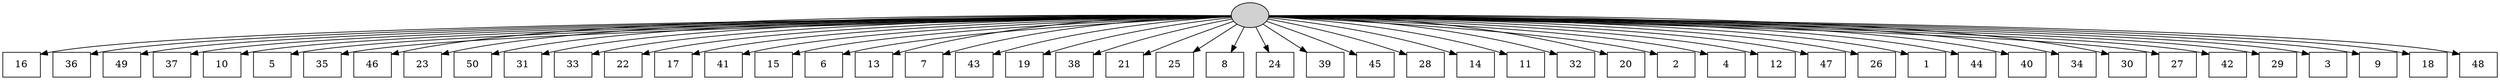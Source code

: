 digraph G {
0[style=filled, fillcolor=grey82, label=""];
1[shape=box,style=filled, fillcolor=white,label="16\n"];
2[shape=box,style=filled, fillcolor=white,label="36\n"];
3[shape=box,style=filled, fillcolor=white,label="49\n"];
4[shape=box,style=filled, fillcolor=white,label="37\n"];
5[shape=box,style=filled, fillcolor=white,label="10\n"];
6[shape=box,style=filled, fillcolor=white,label="5\n"];
7[shape=box,style=filled, fillcolor=white,label="35\n"];
8[shape=box,style=filled, fillcolor=white,label="46\n"];
9[shape=box,style=filled, fillcolor=white,label="23\n"];
10[shape=box,style=filled, fillcolor=white,label="50\n"];
11[shape=box,style=filled, fillcolor=white,label="31\n"];
12[shape=box,style=filled, fillcolor=white,label="33\n"];
13[shape=box,style=filled, fillcolor=white,label="22\n"];
14[shape=box,style=filled, fillcolor=white,label="17\n"];
15[shape=box,style=filled, fillcolor=white,label="41\n"];
16[shape=box,style=filled, fillcolor=white,label="15\n"];
17[shape=box,style=filled, fillcolor=white,label="6\n"];
18[shape=box,style=filled, fillcolor=white,label="13\n"];
19[shape=box,style=filled, fillcolor=white,label="7\n"];
20[shape=box,style=filled, fillcolor=white,label="43\n"];
21[shape=box,style=filled, fillcolor=white,label="19\n"];
22[shape=box,style=filled, fillcolor=white,label="38\n"];
23[shape=box,style=filled, fillcolor=white,label="21\n"];
24[shape=box,style=filled, fillcolor=white,label="25\n"];
25[shape=box,style=filled, fillcolor=white,label="8\n"];
26[shape=box,style=filled, fillcolor=white,label="24\n"];
27[shape=box,style=filled, fillcolor=white,label="39\n"];
28[shape=box,style=filled, fillcolor=white,label="45\n"];
29[shape=box,style=filled, fillcolor=white,label="28\n"];
30[shape=box,style=filled, fillcolor=white,label="14\n"];
31[shape=box,style=filled, fillcolor=white,label="11\n"];
32[shape=box,style=filled, fillcolor=white,label="32\n"];
33[shape=box,style=filled, fillcolor=white,label="20\n"];
34[shape=box,style=filled, fillcolor=white,label="2\n"];
35[shape=box,style=filled, fillcolor=white,label="4\n"];
36[shape=box,style=filled, fillcolor=white,label="12\n"];
37[shape=box,style=filled, fillcolor=white,label="47\n"];
38[shape=box,style=filled, fillcolor=white,label="26\n"];
39[shape=box,style=filled, fillcolor=white,label="1\n"];
40[shape=box,style=filled, fillcolor=white,label="44\n"];
41[shape=box,style=filled, fillcolor=white,label="40\n"];
42[shape=box,style=filled, fillcolor=white,label="34\n"];
43[shape=box,style=filled, fillcolor=white,label="30\n"];
44[shape=box,style=filled, fillcolor=white,label="27\n"];
45[shape=box,style=filled, fillcolor=white,label="42\n"];
46[shape=box,style=filled, fillcolor=white,label="29\n"];
47[shape=box,style=filled, fillcolor=white,label="3\n"];
48[shape=box,style=filled, fillcolor=white,label="9\n"];
49[shape=box,style=filled, fillcolor=white,label="18\n"];
50[shape=box,style=filled, fillcolor=white,label="48\n"];
0->1 ;
0->2 ;
0->3 ;
0->4 ;
0->5 ;
0->6 ;
0->7 ;
0->8 ;
0->9 ;
0->10 ;
0->11 ;
0->12 ;
0->13 ;
0->14 ;
0->15 ;
0->16 ;
0->17 ;
0->18 ;
0->19 ;
0->20 ;
0->21 ;
0->22 ;
0->23 ;
0->24 ;
0->25 ;
0->26 ;
0->27 ;
0->28 ;
0->29 ;
0->30 ;
0->31 ;
0->32 ;
0->33 ;
0->34 ;
0->35 ;
0->36 ;
0->37 ;
0->38 ;
0->39 ;
0->40 ;
0->41 ;
0->42 ;
0->43 ;
0->44 ;
0->45 ;
0->46 ;
0->47 ;
0->48 ;
0->49 ;
0->50 ;
}
